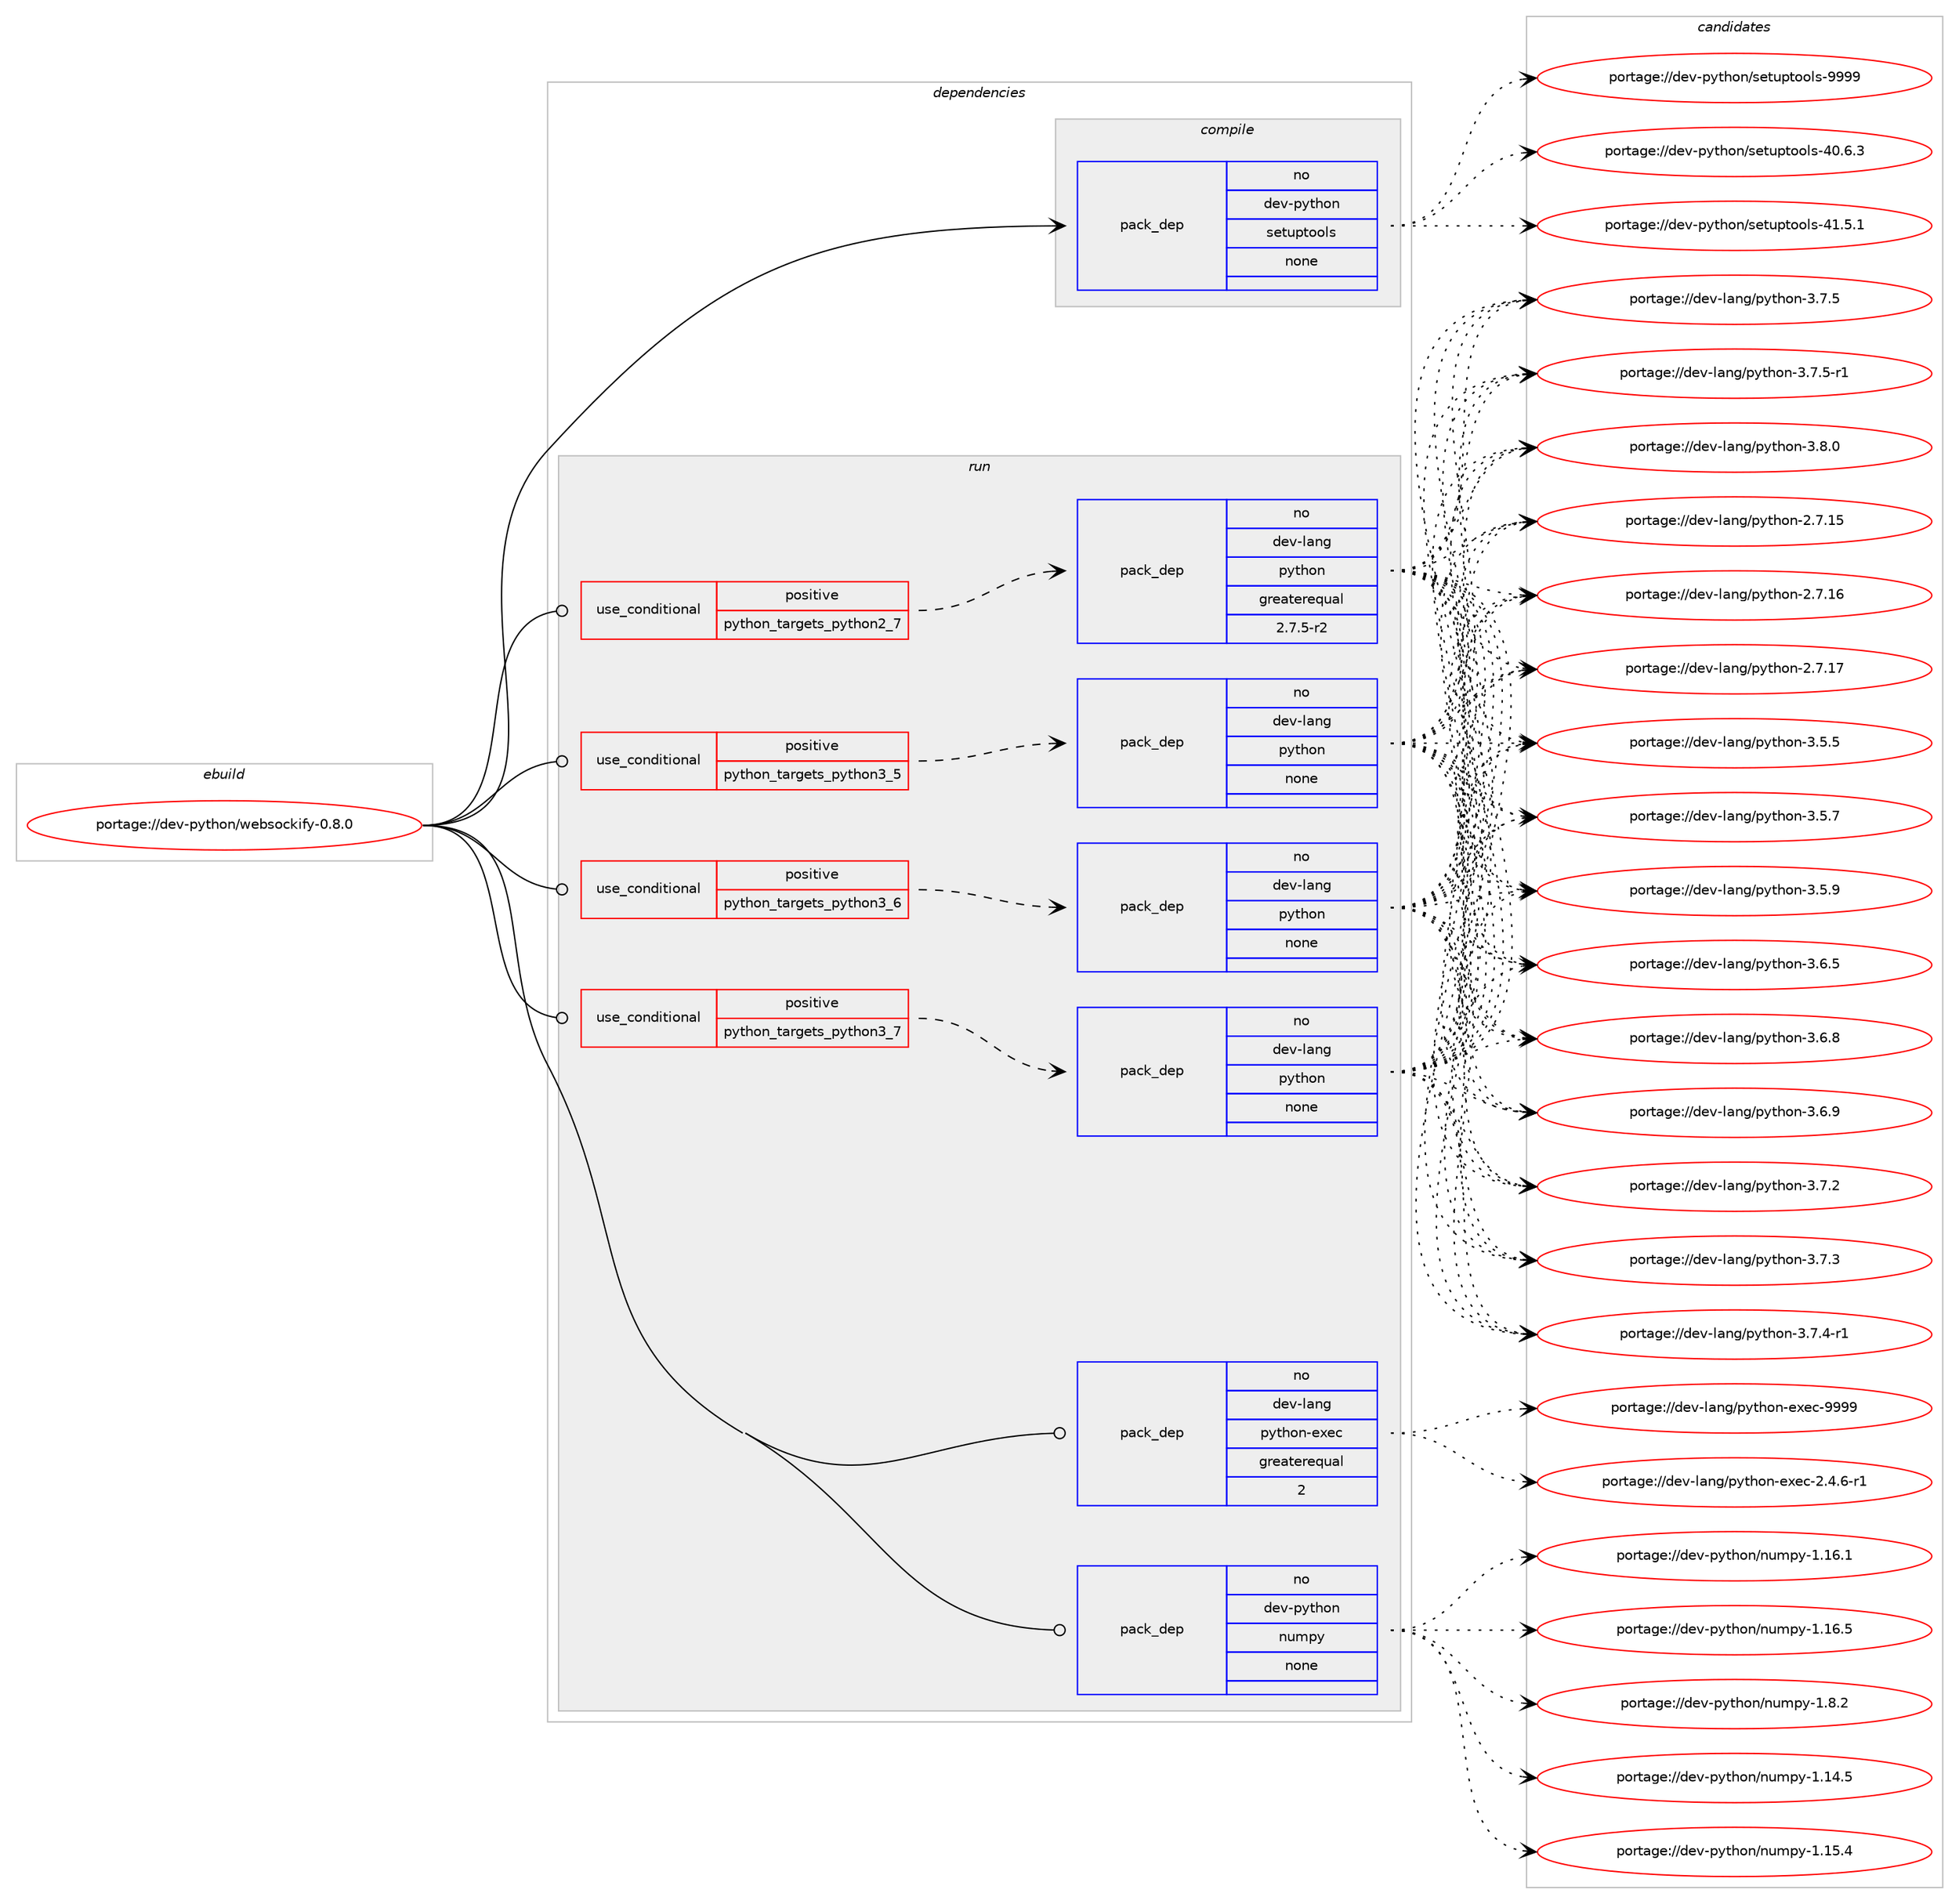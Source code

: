 digraph prolog {

# *************
# Graph options
# *************

newrank=true;
concentrate=true;
compound=true;
graph [rankdir=LR,fontname=Helvetica,fontsize=10,ranksep=1.5];#, ranksep=2.5, nodesep=0.2];
edge  [arrowhead=vee];
node  [fontname=Helvetica,fontsize=10];

# **********
# The ebuild
# **********

subgraph cluster_leftcol {
color=gray;
rank=same;
label=<<i>ebuild</i>>;
id [label="portage://dev-python/websockify-0.8.0", color=red, width=4, href="../dev-python/websockify-0.8.0.svg"];
}

# ****************
# The dependencies
# ****************

subgraph cluster_midcol {
color=gray;
label=<<i>dependencies</i>>;
subgraph cluster_compile {
fillcolor="#eeeeee";
style=filled;
label=<<i>compile</i>>;
subgraph pack134638 {
dependency178733 [label=<<TABLE BORDER="0" CELLBORDER="1" CELLSPACING="0" CELLPADDING="4" WIDTH="220"><TR><TD ROWSPAN="6" CELLPADDING="30">pack_dep</TD></TR><TR><TD WIDTH="110">no</TD></TR><TR><TD>dev-python</TD></TR><TR><TD>setuptools</TD></TR><TR><TD>none</TD></TR><TR><TD></TD></TR></TABLE>>, shape=none, color=blue];
}
id:e -> dependency178733:w [weight=20,style="solid",arrowhead="vee"];
}
subgraph cluster_compileandrun {
fillcolor="#eeeeee";
style=filled;
label=<<i>compile and run</i>>;
}
subgraph cluster_run {
fillcolor="#eeeeee";
style=filled;
label=<<i>run</i>>;
subgraph cond40684 {
dependency178734 [label=<<TABLE BORDER="0" CELLBORDER="1" CELLSPACING="0" CELLPADDING="4"><TR><TD ROWSPAN="3" CELLPADDING="10">use_conditional</TD></TR><TR><TD>positive</TD></TR><TR><TD>python_targets_python2_7</TD></TR></TABLE>>, shape=none, color=red];
subgraph pack134639 {
dependency178735 [label=<<TABLE BORDER="0" CELLBORDER="1" CELLSPACING="0" CELLPADDING="4" WIDTH="220"><TR><TD ROWSPAN="6" CELLPADDING="30">pack_dep</TD></TR><TR><TD WIDTH="110">no</TD></TR><TR><TD>dev-lang</TD></TR><TR><TD>python</TD></TR><TR><TD>greaterequal</TD></TR><TR><TD>2.7.5-r2</TD></TR></TABLE>>, shape=none, color=blue];
}
dependency178734:e -> dependency178735:w [weight=20,style="dashed",arrowhead="vee"];
}
id:e -> dependency178734:w [weight=20,style="solid",arrowhead="odot"];
subgraph cond40685 {
dependency178736 [label=<<TABLE BORDER="0" CELLBORDER="1" CELLSPACING="0" CELLPADDING="4"><TR><TD ROWSPAN="3" CELLPADDING="10">use_conditional</TD></TR><TR><TD>positive</TD></TR><TR><TD>python_targets_python3_5</TD></TR></TABLE>>, shape=none, color=red];
subgraph pack134640 {
dependency178737 [label=<<TABLE BORDER="0" CELLBORDER="1" CELLSPACING="0" CELLPADDING="4" WIDTH="220"><TR><TD ROWSPAN="6" CELLPADDING="30">pack_dep</TD></TR><TR><TD WIDTH="110">no</TD></TR><TR><TD>dev-lang</TD></TR><TR><TD>python</TD></TR><TR><TD>none</TD></TR><TR><TD></TD></TR></TABLE>>, shape=none, color=blue];
}
dependency178736:e -> dependency178737:w [weight=20,style="dashed",arrowhead="vee"];
}
id:e -> dependency178736:w [weight=20,style="solid",arrowhead="odot"];
subgraph cond40686 {
dependency178738 [label=<<TABLE BORDER="0" CELLBORDER="1" CELLSPACING="0" CELLPADDING="4"><TR><TD ROWSPAN="3" CELLPADDING="10">use_conditional</TD></TR><TR><TD>positive</TD></TR><TR><TD>python_targets_python3_6</TD></TR></TABLE>>, shape=none, color=red];
subgraph pack134641 {
dependency178739 [label=<<TABLE BORDER="0" CELLBORDER="1" CELLSPACING="0" CELLPADDING="4" WIDTH="220"><TR><TD ROWSPAN="6" CELLPADDING="30">pack_dep</TD></TR><TR><TD WIDTH="110">no</TD></TR><TR><TD>dev-lang</TD></TR><TR><TD>python</TD></TR><TR><TD>none</TD></TR><TR><TD></TD></TR></TABLE>>, shape=none, color=blue];
}
dependency178738:e -> dependency178739:w [weight=20,style="dashed",arrowhead="vee"];
}
id:e -> dependency178738:w [weight=20,style="solid",arrowhead="odot"];
subgraph cond40687 {
dependency178740 [label=<<TABLE BORDER="0" CELLBORDER="1" CELLSPACING="0" CELLPADDING="4"><TR><TD ROWSPAN="3" CELLPADDING="10">use_conditional</TD></TR><TR><TD>positive</TD></TR><TR><TD>python_targets_python3_7</TD></TR></TABLE>>, shape=none, color=red];
subgraph pack134642 {
dependency178741 [label=<<TABLE BORDER="0" CELLBORDER="1" CELLSPACING="0" CELLPADDING="4" WIDTH="220"><TR><TD ROWSPAN="6" CELLPADDING="30">pack_dep</TD></TR><TR><TD WIDTH="110">no</TD></TR><TR><TD>dev-lang</TD></TR><TR><TD>python</TD></TR><TR><TD>none</TD></TR><TR><TD></TD></TR></TABLE>>, shape=none, color=blue];
}
dependency178740:e -> dependency178741:w [weight=20,style="dashed",arrowhead="vee"];
}
id:e -> dependency178740:w [weight=20,style="solid",arrowhead="odot"];
subgraph pack134643 {
dependency178742 [label=<<TABLE BORDER="0" CELLBORDER="1" CELLSPACING="0" CELLPADDING="4" WIDTH="220"><TR><TD ROWSPAN="6" CELLPADDING="30">pack_dep</TD></TR><TR><TD WIDTH="110">no</TD></TR><TR><TD>dev-lang</TD></TR><TR><TD>python-exec</TD></TR><TR><TD>greaterequal</TD></TR><TR><TD>2</TD></TR></TABLE>>, shape=none, color=blue];
}
id:e -> dependency178742:w [weight=20,style="solid",arrowhead="odot"];
subgraph pack134644 {
dependency178743 [label=<<TABLE BORDER="0" CELLBORDER="1" CELLSPACING="0" CELLPADDING="4" WIDTH="220"><TR><TD ROWSPAN="6" CELLPADDING="30">pack_dep</TD></TR><TR><TD WIDTH="110">no</TD></TR><TR><TD>dev-python</TD></TR><TR><TD>numpy</TD></TR><TR><TD>none</TD></TR><TR><TD></TD></TR></TABLE>>, shape=none, color=blue];
}
id:e -> dependency178743:w [weight=20,style="solid",arrowhead="odot"];
}
}

# **************
# The candidates
# **************

subgraph cluster_choices {
rank=same;
color=gray;
label=<<i>candidates</i>>;

subgraph choice134638 {
color=black;
nodesep=1;
choiceportage100101118451121211161041111104711510111611711211611111110811545524846544651 [label="portage://dev-python/setuptools-40.6.3", color=red, width=4,href="../dev-python/setuptools-40.6.3.svg"];
choiceportage100101118451121211161041111104711510111611711211611111110811545524946534649 [label="portage://dev-python/setuptools-41.5.1", color=red, width=4,href="../dev-python/setuptools-41.5.1.svg"];
choiceportage10010111845112121116104111110471151011161171121161111111081154557575757 [label="portage://dev-python/setuptools-9999", color=red, width=4,href="../dev-python/setuptools-9999.svg"];
dependency178733:e -> choiceportage100101118451121211161041111104711510111611711211611111110811545524846544651:w [style=dotted,weight="100"];
dependency178733:e -> choiceportage100101118451121211161041111104711510111611711211611111110811545524946534649:w [style=dotted,weight="100"];
dependency178733:e -> choiceportage10010111845112121116104111110471151011161171121161111111081154557575757:w [style=dotted,weight="100"];
}
subgraph choice134639 {
color=black;
nodesep=1;
choiceportage10010111845108971101034711212111610411111045504655464953 [label="portage://dev-lang/python-2.7.15", color=red, width=4,href="../dev-lang/python-2.7.15.svg"];
choiceportage10010111845108971101034711212111610411111045504655464954 [label="portage://dev-lang/python-2.7.16", color=red, width=4,href="../dev-lang/python-2.7.16.svg"];
choiceportage10010111845108971101034711212111610411111045504655464955 [label="portage://dev-lang/python-2.7.17", color=red, width=4,href="../dev-lang/python-2.7.17.svg"];
choiceportage100101118451089711010347112121116104111110455146534653 [label="portage://dev-lang/python-3.5.5", color=red, width=4,href="../dev-lang/python-3.5.5.svg"];
choiceportage100101118451089711010347112121116104111110455146534655 [label="portage://dev-lang/python-3.5.7", color=red, width=4,href="../dev-lang/python-3.5.7.svg"];
choiceportage100101118451089711010347112121116104111110455146534657 [label="portage://dev-lang/python-3.5.9", color=red, width=4,href="../dev-lang/python-3.5.9.svg"];
choiceportage100101118451089711010347112121116104111110455146544653 [label="portage://dev-lang/python-3.6.5", color=red, width=4,href="../dev-lang/python-3.6.5.svg"];
choiceportage100101118451089711010347112121116104111110455146544656 [label="portage://dev-lang/python-3.6.8", color=red, width=4,href="../dev-lang/python-3.6.8.svg"];
choiceportage100101118451089711010347112121116104111110455146544657 [label="portage://dev-lang/python-3.6.9", color=red, width=4,href="../dev-lang/python-3.6.9.svg"];
choiceportage100101118451089711010347112121116104111110455146554650 [label="portage://dev-lang/python-3.7.2", color=red, width=4,href="../dev-lang/python-3.7.2.svg"];
choiceportage100101118451089711010347112121116104111110455146554651 [label="portage://dev-lang/python-3.7.3", color=red, width=4,href="../dev-lang/python-3.7.3.svg"];
choiceportage1001011184510897110103471121211161041111104551465546524511449 [label="portage://dev-lang/python-3.7.4-r1", color=red, width=4,href="../dev-lang/python-3.7.4-r1.svg"];
choiceportage100101118451089711010347112121116104111110455146554653 [label="portage://dev-lang/python-3.7.5", color=red, width=4,href="../dev-lang/python-3.7.5.svg"];
choiceportage1001011184510897110103471121211161041111104551465546534511449 [label="portage://dev-lang/python-3.7.5-r1", color=red, width=4,href="../dev-lang/python-3.7.5-r1.svg"];
choiceportage100101118451089711010347112121116104111110455146564648 [label="portage://dev-lang/python-3.8.0", color=red, width=4,href="../dev-lang/python-3.8.0.svg"];
dependency178735:e -> choiceportage10010111845108971101034711212111610411111045504655464953:w [style=dotted,weight="100"];
dependency178735:e -> choiceportage10010111845108971101034711212111610411111045504655464954:w [style=dotted,weight="100"];
dependency178735:e -> choiceportage10010111845108971101034711212111610411111045504655464955:w [style=dotted,weight="100"];
dependency178735:e -> choiceportage100101118451089711010347112121116104111110455146534653:w [style=dotted,weight="100"];
dependency178735:e -> choiceportage100101118451089711010347112121116104111110455146534655:w [style=dotted,weight="100"];
dependency178735:e -> choiceportage100101118451089711010347112121116104111110455146534657:w [style=dotted,weight="100"];
dependency178735:e -> choiceportage100101118451089711010347112121116104111110455146544653:w [style=dotted,weight="100"];
dependency178735:e -> choiceportage100101118451089711010347112121116104111110455146544656:w [style=dotted,weight="100"];
dependency178735:e -> choiceportage100101118451089711010347112121116104111110455146544657:w [style=dotted,weight="100"];
dependency178735:e -> choiceportage100101118451089711010347112121116104111110455146554650:w [style=dotted,weight="100"];
dependency178735:e -> choiceportage100101118451089711010347112121116104111110455146554651:w [style=dotted,weight="100"];
dependency178735:e -> choiceportage1001011184510897110103471121211161041111104551465546524511449:w [style=dotted,weight="100"];
dependency178735:e -> choiceportage100101118451089711010347112121116104111110455146554653:w [style=dotted,weight="100"];
dependency178735:e -> choiceportage1001011184510897110103471121211161041111104551465546534511449:w [style=dotted,weight="100"];
dependency178735:e -> choiceportage100101118451089711010347112121116104111110455146564648:w [style=dotted,weight="100"];
}
subgraph choice134640 {
color=black;
nodesep=1;
choiceportage10010111845108971101034711212111610411111045504655464953 [label="portage://dev-lang/python-2.7.15", color=red, width=4,href="../dev-lang/python-2.7.15.svg"];
choiceportage10010111845108971101034711212111610411111045504655464954 [label="portage://dev-lang/python-2.7.16", color=red, width=4,href="../dev-lang/python-2.7.16.svg"];
choiceportage10010111845108971101034711212111610411111045504655464955 [label="portage://dev-lang/python-2.7.17", color=red, width=4,href="../dev-lang/python-2.7.17.svg"];
choiceportage100101118451089711010347112121116104111110455146534653 [label="portage://dev-lang/python-3.5.5", color=red, width=4,href="../dev-lang/python-3.5.5.svg"];
choiceportage100101118451089711010347112121116104111110455146534655 [label="portage://dev-lang/python-3.5.7", color=red, width=4,href="../dev-lang/python-3.5.7.svg"];
choiceportage100101118451089711010347112121116104111110455146534657 [label="portage://dev-lang/python-3.5.9", color=red, width=4,href="../dev-lang/python-3.5.9.svg"];
choiceportage100101118451089711010347112121116104111110455146544653 [label="portage://dev-lang/python-3.6.5", color=red, width=4,href="../dev-lang/python-3.6.5.svg"];
choiceportage100101118451089711010347112121116104111110455146544656 [label="portage://dev-lang/python-3.6.8", color=red, width=4,href="../dev-lang/python-3.6.8.svg"];
choiceportage100101118451089711010347112121116104111110455146544657 [label="portage://dev-lang/python-3.6.9", color=red, width=4,href="../dev-lang/python-3.6.9.svg"];
choiceportage100101118451089711010347112121116104111110455146554650 [label="portage://dev-lang/python-3.7.2", color=red, width=4,href="../dev-lang/python-3.7.2.svg"];
choiceportage100101118451089711010347112121116104111110455146554651 [label="portage://dev-lang/python-3.7.3", color=red, width=4,href="../dev-lang/python-3.7.3.svg"];
choiceportage1001011184510897110103471121211161041111104551465546524511449 [label="portage://dev-lang/python-3.7.4-r1", color=red, width=4,href="../dev-lang/python-3.7.4-r1.svg"];
choiceportage100101118451089711010347112121116104111110455146554653 [label="portage://dev-lang/python-3.7.5", color=red, width=4,href="../dev-lang/python-3.7.5.svg"];
choiceportage1001011184510897110103471121211161041111104551465546534511449 [label="portage://dev-lang/python-3.7.5-r1", color=red, width=4,href="../dev-lang/python-3.7.5-r1.svg"];
choiceportage100101118451089711010347112121116104111110455146564648 [label="portage://dev-lang/python-3.8.0", color=red, width=4,href="../dev-lang/python-3.8.0.svg"];
dependency178737:e -> choiceportage10010111845108971101034711212111610411111045504655464953:w [style=dotted,weight="100"];
dependency178737:e -> choiceportage10010111845108971101034711212111610411111045504655464954:w [style=dotted,weight="100"];
dependency178737:e -> choiceportage10010111845108971101034711212111610411111045504655464955:w [style=dotted,weight="100"];
dependency178737:e -> choiceportage100101118451089711010347112121116104111110455146534653:w [style=dotted,weight="100"];
dependency178737:e -> choiceportage100101118451089711010347112121116104111110455146534655:w [style=dotted,weight="100"];
dependency178737:e -> choiceportage100101118451089711010347112121116104111110455146534657:w [style=dotted,weight="100"];
dependency178737:e -> choiceportage100101118451089711010347112121116104111110455146544653:w [style=dotted,weight="100"];
dependency178737:e -> choiceportage100101118451089711010347112121116104111110455146544656:w [style=dotted,weight="100"];
dependency178737:e -> choiceportage100101118451089711010347112121116104111110455146544657:w [style=dotted,weight="100"];
dependency178737:e -> choiceportage100101118451089711010347112121116104111110455146554650:w [style=dotted,weight="100"];
dependency178737:e -> choiceportage100101118451089711010347112121116104111110455146554651:w [style=dotted,weight="100"];
dependency178737:e -> choiceportage1001011184510897110103471121211161041111104551465546524511449:w [style=dotted,weight="100"];
dependency178737:e -> choiceportage100101118451089711010347112121116104111110455146554653:w [style=dotted,weight="100"];
dependency178737:e -> choiceportage1001011184510897110103471121211161041111104551465546534511449:w [style=dotted,weight="100"];
dependency178737:e -> choiceportage100101118451089711010347112121116104111110455146564648:w [style=dotted,weight="100"];
}
subgraph choice134641 {
color=black;
nodesep=1;
choiceportage10010111845108971101034711212111610411111045504655464953 [label="portage://dev-lang/python-2.7.15", color=red, width=4,href="../dev-lang/python-2.7.15.svg"];
choiceportage10010111845108971101034711212111610411111045504655464954 [label="portage://dev-lang/python-2.7.16", color=red, width=4,href="../dev-lang/python-2.7.16.svg"];
choiceportage10010111845108971101034711212111610411111045504655464955 [label="portage://dev-lang/python-2.7.17", color=red, width=4,href="../dev-lang/python-2.7.17.svg"];
choiceportage100101118451089711010347112121116104111110455146534653 [label="portage://dev-lang/python-3.5.5", color=red, width=4,href="../dev-lang/python-3.5.5.svg"];
choiceportage100101118451089711010347112121116104111110455146534655 [label="portage://dev-lang/python-3.5.7", color=red, width=4,href="../dev-lang/python-3.5.7.svg"];
choiceportage100101118451089711010347112121116104111110455146534657 [label="portage://dev-lang/python-3.5.9", color=red, width=4,href="../dev-lang/python-3.5.9.svg"];
choiceportage100101118451089711010347112121116104111110455146544653 [label="portage://dev-lang/python-3.6.5", color=red, width=4,href="../dev-lang/python-3.6.5.svg"];
choiceportage100101118451089711010347112121116104111110455146544656 [label="portage://dev-lang/python-3.6.8", color=red, width=4,href="../dev-lang/python-3.6.8.svg"];
choiceportage100101118451089711010347112121116104111110455146544657 [label="portage://dev-lang/python-3.6.9", color=red, width=4,href="../dev-lang/python-3.6.9.svg"];
choiceportage100101118451089711010347112121116104111110455146554650 [label="portage://dev-lang/python-3.7.2", color=red, width=4,href="../dev-lang/python-3.7.2.svg"];
choiceportage100101118451089711010347112121116104111110455146554651 [label="portage://dev-lang/python-3.7.3", color=red, width=4,href="../dev-lang/python-3.7.3.svg"];
choiceportage1001011184510897110103471121211161041111104551465546524511449 [label="portage://dev-lang/python-3.7.4-r1", color=red, width=4,href="../dev-lang/python-3.7.4-r1.svg"];
choiceportage100101118451089711010347112121116104111110455146554653 [label="portage://dev-lang/python-3.7.5", color=red, width=4,href="../dev-lang/python-3.7.5.svg"];
choiceportage1001011184510897110103471121211161041111104551465546534511449 [label="portage://dev-lang/python-3.7.5-r1", color=red, width=4,href="../dev-lang/python-3.7.5-r1.svg"];
choiceportage100101118451089711010347112121116104111110455146564648 [label="portage://dev-lang/python-3.8.0", color=red, width=4,href="../dev-lang/python-3.8.0.svg"];
dependency178739:e -> choiceportage10010111845108971101034711212111610411111045504655464953:w [style=dotted,weight="100"];
dependency178739:e -> choiceportage10010111845108971101034711212111610411111045504655464954:w [style=dotted,weight="100"];
dependency178739:e -> choiceportage10010111845108971101034711212111610411111045504655464955:w [style=dotted,weight="100"];
dependency178739:e -> choiceportage100101118451089711010347112121116104111110455146534653:w [style=dotted,weight="100"];
dependency178739:e -> choiceportage100101118451089711010347112121116104111110455146534655:w [style=dotted,weight="100"];
dependency178739:e -> choiceportage100101118451089711010347112121116104111110455146534657:w [style=dotted,weight="100"];
dependency178739:e -> choiceportage100101118451089711010347112121116104111110455146544653:w [style=dotted,weight="100"];
dependency178739:e -> choiceportage100101118451089711010347112121116104111110455146544656:w [style=dotted,weight="100"];
dependency178739:e -> choiceportage100101118451089711010347112121116104111110455146544657:w [style=dotted,weight="100"];
dependency178739:e -> choiceportage100101118451089711010347112121116104111110455146554650:w [style=dotted,weight="100"];
dependency178739:e -> choiceportage100101118451089711010347112121116104111110455146554651:w [style=dotted,weight="100"];
dependency178739:e -> choiceportage1001011184510897110103471121211161041111104551465546524511449:w [style=dotted,weight="100"];
dependency178739:e -> choiceportage100101118451089711010347112121116104111110455146554653:w [style=dotted,weight="100"];
dependency178739:e -> choiceportage1001011184510897110103471121211161041111104551465546534511449:w [style=dotted,weight="100"];
dependency178739:e -> choiceportage100101118451089711010347112121116104111110455146564648:w [style=dotted,weight="100"];
}
subgraph choice134642 {
color=black;
nodesep=1;
choiceportage10010111845108971101034711212111610411111045504655464953 [label="portage://dev-lang/python-2.7.15", color=red, width=4,href="../dev-lang/python-2.7.15.svg"];
choiceportage10010111845108971101034711212111610411111045504655464954 [label="portage://dev-lang/python-2.7.16", color=red, width=4,href="../dev-lang/python-2.7.16.svg"];
choiceportage10010111845108971101034711212111610411111045504655464955 [label="portage://dev-lang/python-2.7.17", color=red, width=4,href="../dev-lang/python-2.7.17.svg"];
choiceportage100101118451089711010347112121116104111110455146534653 [label="portage://dev-lang/python-3.5.5", color=red, width=4,href="../dev-lang/python-3.5.5.svg"];
choiceportage100101118451089711010347112121116104111110455146534655 [label="portage://dev-lang/python-3.5.7", color=red, width=4,href="../dev-lang/python-3.5.7.svg"];
choiceportage100101118451089711010347112121116104111110455146534657 [label="portage://dev-lang/python-3.5.9", color=red, width=4,href="../dev-lang/python-3.5.9.svg"];
choiceportage100101118451089711010347112121116104111110455146544653 [label="portage://dev-lang/python-3.6.5", color=red, width=4,href="../dev-lang/python-3.6.5.svg"];
choiceportage100101118451089711010347112121116104111110455146544656 [label="portage://dev-lang/python-3.6.8", color=red, width=4,href="../dev-lang/python-3.6.8.svg"];
choiceportage100101118451089711010347112121116104111110455146544657 [label="portage://dev-lang/python-3.6.9", color=red, width=4,href="../dev-lang/python-3.6.9.svg"];
choiceportage100101118451089711010347112121116104111110455146554650 [label="portage://dev-lang/python-3.7.2", color=red, width=4,href="../dev-lang/python-3.7.2.svg"];
choiceportage100101118451089711010347112121116104111110455146554651 [label="portage://dev-lang/python-3.7.3", color=red, width=4,href="../dev-lang/python-3.7.3.svg"];
choiceportage1001011184510897110103471121211161041111104551465546524511449 [label="portage://dev-lang/python-3.7.4-r1", color=red, width=4,href="../dev-lang/python-3.7.4-r1.svg"];
choiceportage100101118451089711010347112121116104111110455146554653 [label="portage://dev-lang/python-3.7.5", color=red, width=4,href="../dev-lang/python-3.7.5.svg"];
choiceportage1001011184510897110103471121211161041111104551465546534511449 [label="portage://dev-lang/python-3.7.5-r1", color=red, width=4,href="../dev-lang/python-3.7.5-r1.svg"];
choiceportage100101118451089711010347112121116104111110455146564648 [label="portage://dev-lang/python-3.8.0", color=red, width=4,href="../dev-lang/python-3.8.0.svg"];
dependency178741:e -> choiceportage10010111845108971101034711212111610411111045504655464953:w [style=dotted,weight="100"];
dependency178741:e -> choiceportage10010111845108971101034711212111610411111045504655464954:w [style=dotted,weight="100"];
dependency178741:e -> choiceportage10010111845108971101034711212111610411111045504655464955:w [style=dotted,weight="100"];
dependency178741:e -> choiceportage100101118451089711010347112121116104111110455146534653:w [style=dotted,weight="100"];
dependency178741:e -> choiceportage100101118451089711010347112121116104111110455146534655:w [style=dotted,weight="100"];
dependency178741:e -> choiceportage100101118451089711010347112121116104111110455146534657:w [style=dotted,weight="100"];
dependency178741:e -> choiceportage100101118451089711010347112121116104111110455146544653:w [style=dotted,weight="100"];
dependency178741:e -> choiceportage100101118451089711010347112121116104111110455146544656:w [style=dotted,weight="100"];
dependency178741:e -> choiceportage100101118451089711010347112121116104111110455146544657:w [style=dotted,weight="100"];
dependency178741:e -> choiceportage100101118451089711010347112121116104111110455146554650:w [style=dotted,weight="100"];
dependency178741:e -> choiceportage100101118451089711010347112121116104111110455146554651:w [style=dotted,weight="100"];
dependency178741:e -> choiceportage1001011184510897110103471121211161041111104551465546524511449:w [style=dotted,weight="100"];
dependency178741:e -> choiceportage100101118451089711010347112121116104111110455146554653:w [style=dotted,weight="100"];
dependency178741:e -> choiceportage1001011184510897110103471121211161041111104551465546534511449:w [style=dotted,weight="100"];
dependency178741:e -> choiceportage100101118451089711010347112121116104111110455146564648:w [style=dotted,weight="100"];
}
subgraph choice134643 {
color=black;
nodesep=1;
choiceportage10010111845108971101034711212111610411111045101120101994550465246544511449 [label="portage://dev-lang/python-exec-2.4.6-r1", color=red, width=4,href="../dev-lang/python-exec-2.4.6-r1.svg"];
choiceportage10010111845108971101034711212111610411111045101120101994557575757 [label="portage://dev-lang/python-exec-9999", color=red, width=4,href="../dev-lang/python-exec-9999.svg"];
dependency178742:e -> choiceportage10010111845108971101034711212111610411111045101120101994550465246544511449:w [style=dotted,weight="100"];
dependency178742:e -> choiceportage10010111845108971101034711212111610411111045101120101994557575757:w [style=dotted,weight="100"];
}
subgraph choice134644 {
color=black;
nodesep=1;
choiceportage100101118451121211161041111104711011710911212145494649524653 [label="portage://dev-python/numpy-1.14.5", color=red, width=4,href="../dev-python/numpy-1.14.5.svg"];
choiceportage100101118451121211161041111104711011710911212145494649534652 [label="portage://dev-python/numpy-1.15.4", color=red, width=4,href="../dev-python/numpy-1.15.4.svg"];
choiceportage100101118451121211161041111104711011710911212145494649544649 [label="portage://dev-python/numpy-1.16.1", color=red, width=4,href="../dev-python/numpy-1.16.1.svg"];
choiceportage100101118451121211161041111104711011710911212145494649544653 [label="portage://dev-python/numpy-1.16.5", color=red, width=4,href="../dev-python/numpy-1.16.5.svg"];
choiceportage1001011184511212111610411111047110117109112121454946564650 [label="portage://dev-python/numpy-1.8.2", color=red, width=4,href="../dev-python/numpy-1.8.2.svg"];
dependency178743:e -> choiceportage100101118451121211161041111104711011710911212145494649524653:w [style=dotted,weight="100"];
dependency178743:e -> choiceportage100101118451121211161041111104711011710911212145494649534652:w [style=dotted,weight="100"];
dependency178743:e -> choiceportage100101118451121211161041111104711011710911212145494649544649:w [style=dotted,weight="100"];
dependency178743:e -> choiceportage100101118451121211161041111104711011710911212145494649544653:w [style=dotted,weight="100"];
dependency178743:e -> choiceportage1001011184511212111610411111047110117109112121454946564650:w [style=dotted,weight="100"];
}
}

}
